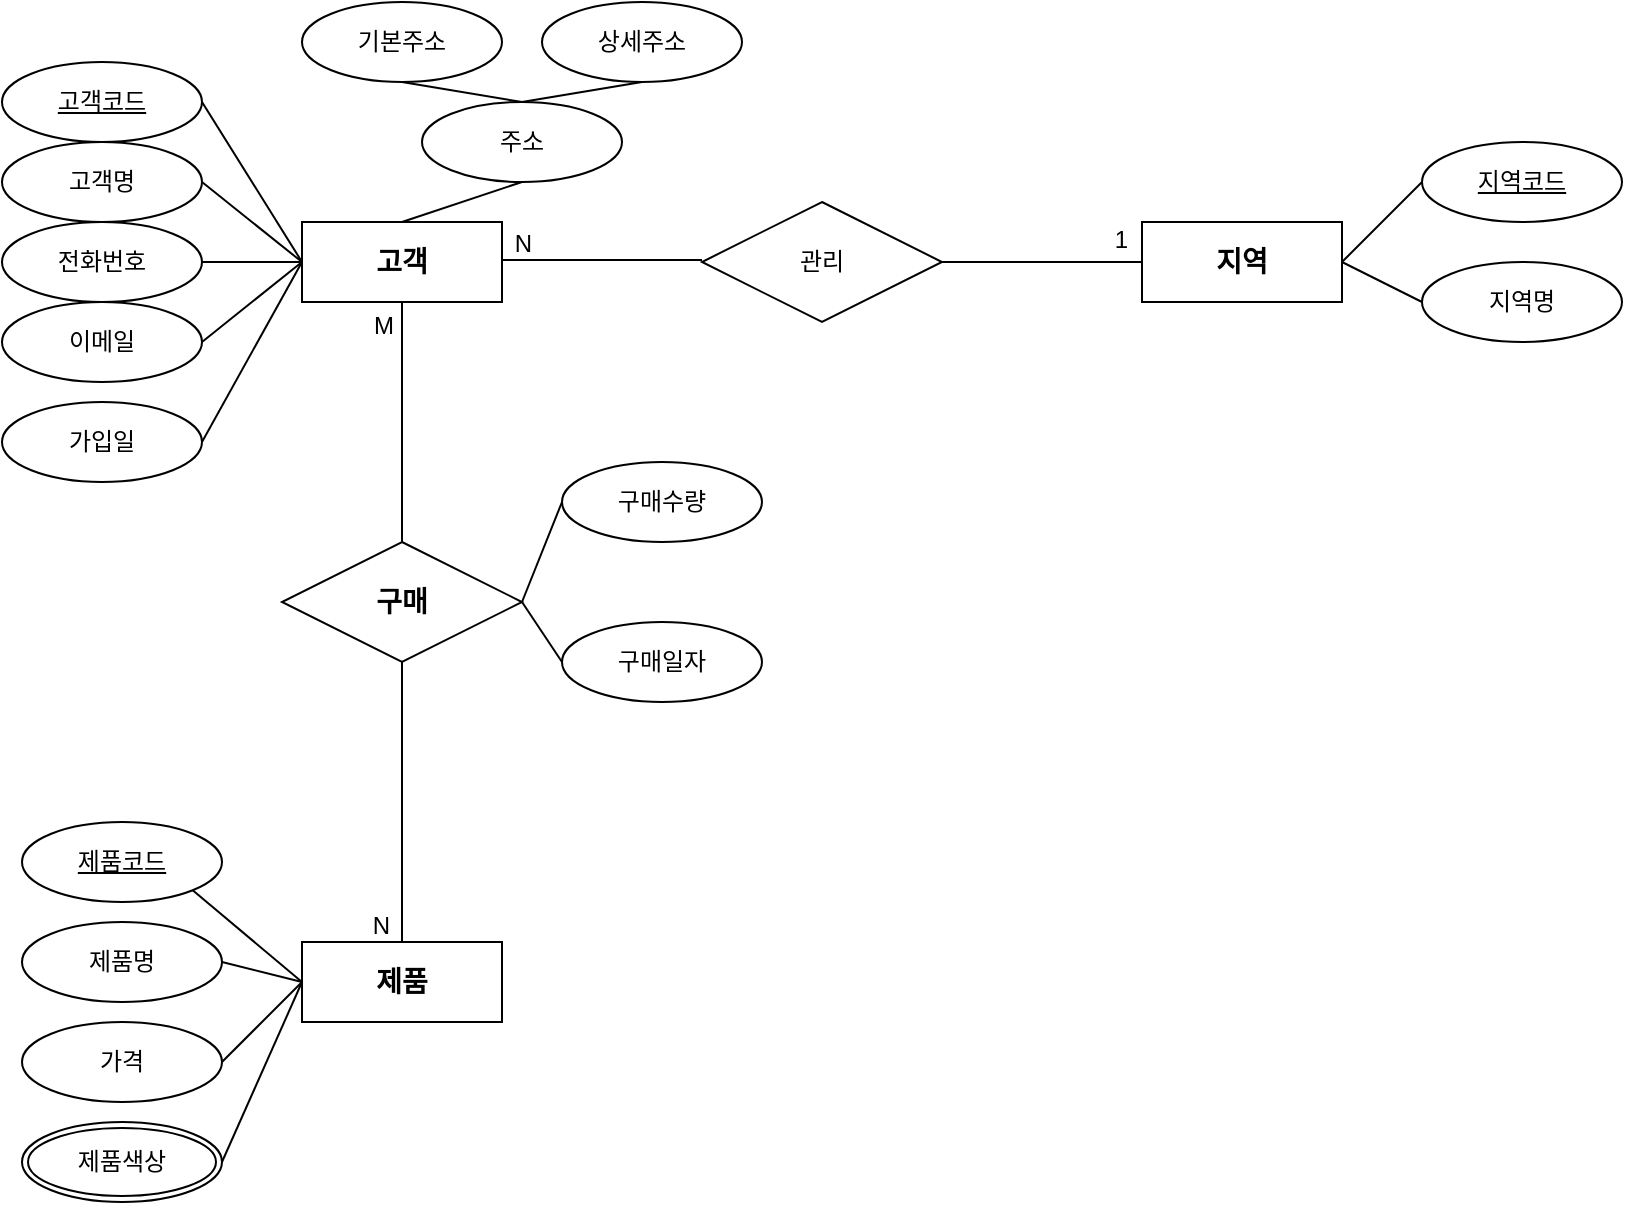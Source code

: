 <mxfile version="23.0.1" type="github">
  <diagram name="페이지-1" id="blw_2vsUONr5I8it-xv6">
    <mxGraphModel dx="1434" dy="772" grid="1" gridSize="10" guides="1" tooltips="1" connect="1" arrows="1" fold="1" page="1" pageScale="1" pageWidth="827" pageHeight="1169" math="0" shadow="0">
      <root>
        <mxCell id="0" />
        <mxCell id="1" parent="0" />
        <mxCell id="TNY04QJnCDQn0rGAYioD-1" value="&lt;font style=&quot;font-size: 14px;&quot;&gt;&lt;b&gt;고객&lt;/b&gt;&lt;/font&gt;" style="whiteSpace=wrap;html=1;align=center;" vertex="1" parent="1">
          <mxGeometry x="160" y="160" width="100" height="40" as="geometry" />
        </mxCell>
        <mxCell id="TNY04QJnCDQn0rGAYioD-2" value="&lt;font style=&quot;font-size: 14px;&quot;&gt;&lt;b&gt;지역&lt;/b&gt;&lt;/font&gt;" style="whiteSpace=wrap;html=1;align=center;" vertex="1" parent="1">
          <mxGeometry x="580" y="160" width="100" height="40" as="geometry" />
        </mxCell>
        <mxCell id="TNY04QJnCDQn0rGAYioD-3" value="&lt;font style=&quot;font-size: 14px;&quot;&gt;&lt;b&gt;제품&lt;/b&gt;&lt;/font&gt;" style="whiteSpace=wrap;html=1;align=center;" vertex="1" parent="1">
          <mxGeometry x="160" y="520" width="100" height="40" as="geometry" />
        </mxCell>
        <mxCell id="TNY04QJnCDQn0rGAYioD-5" value="고객코드" style="ellipse;whiteSpace=wrap;html=1;align=center;fontStyle=4;" vertex="1" parent="1">
          <mxGeometry x="10" y="80" width="100" height="40" as="geometry" />
        </mxCell>
        <mxCell id="TNY04QJnCDQn0rGAYioD-6" value="고객명" style="ellipse;whiteSpace=wrap;html=1;align=center;" vertex="1" parent="1">
          <mxGeometry x="10" y="120" width="100" height="40" as="geometry" />
        </mxCell>
        <mxCell id="TNY04QJnCDQn0rGAYioD-8" value="전화번호" style="ellipse;whiteSpace=wrap;html=1;align=center;" vertex="1" parent="1">
          <mxGeometry x="10" y="160" width="100" height="40" as="geometry" />
        </mxCell>
        <mxCell id="TNY04QJnCDQn0rGAYioD-9" value="이메일" style="ellipse;whiteSpace=wrap;html=1;align=center;" vertex="1" parent="1">
          <mxGeometry x="10" y="200" width="100" height="40" as="geometry" />
        </mxCell>
        <mxCell id="TNY04QJnCDQn0rGAYioD-10" value="주소" style="ellipse;whiteSpace=wrap;html=1;align=center;" vertex="1" parent="1">
          <mxGeometry x="220" y="100" width="100" height="40" as="geometry" />
        </mxCell>
        <mxCell id="TNY04QJnCDQn0rGAYioD-11" value="가입일" style="ellipse;whiteSpace=wrap;html=1;align=center;" vertex="1" parent="1">
          <mxGeometry x="10" y="250" width="100" height="40" as="geometry" />
        </mxCell>
        <mxCell id="TNY04QJnCDQn0rGAYioD-12" value="" style="endArrow=none;html=1;rounded=0;exitX=1;exitY=0.5;exitDx=0;exitDy=0;entryX=0;entryY=0.5;entryDx=0;entryDy=0;" edge="1" parent="1" source="TNY04QJnCDQn0rGAYioD-5" target="TNY04QJnCDQn0rGAYioD-1">
          <mxGeometry relative="1" as="geometry">
            <mxPoint x="300" y="400" as="sourcePoint" />
            <mxPoint x="130" y="180" as="targetPoint" />
          </mxGeometry>
        </mxCell>
        <mxCell id="TNY04QJnCDQn0rGAYioD-13" value="" style="endArrow=none;html=1;rounded=0;exitX=1;exitY=0.5;exitDx=0;exitDy=0;entryX=0;entryY=0.5;entryDx=0;entryDy=0;" edge="1" parent="1" source="TNY04QJnCDQn0rGAYioD-6" target="TNY04QJnCDQn0rGAYioD-1">
          <mxGeometry relative="1" as="geometry">
            <mxPoint x="110" y="140" as="sourcePoint" />
            <mxPoint x="160" y="220" as="targetPoint" />
          </mxGeometry>
        </mxCell>
        <mxCell id="TNY04QJnCDQn0rGAYioD-14" value="" style="endArrow=none;html=1;rounded=0;entryX=0;entryY=0.5;entryDx=0;entryDy=0;" edge="1" parent="1" target="TNY04QJnCDQn0rGAYioD-1">
          <mxGeometry relative="1" as="geometry">
            <mxPoint x="110" y="180" as="sourcePoint" />
            <mxPoint x="160" y="220" as="targetPoint" />
          </mxGeometry>
        </mxCell>
        <mxCell id="TNY04QJnCDQn0rGAYioD-15" value="" style="endArrow=none;html=1;rounded=0;exitX=1;exitY=0.5;exitDx=0;exitDy=0;entryX=0;entryY=0.5;entryDx=0;entryDy=0;" edge="1" parent="1" source="TNY04QJnCDQn0rGAYioD-9" target="TNY04QJnCDQn0rGAYioD-1">
          <mxGeometry relative="1" as="geometry">
            <mxPoint x="110" y="220" as="sourcePoint" />
            <mxPoint x="160" y="260" as="targetPoint" />
          </mxGeometry>
        </mxCell>
        <mxCell id="TNY04QJnCDQn0rGAYioD-16" value="" style="endArrow=none;html=1;rounded=0;exitX=0.5;exitY=1;exitDx=0;exitDy=0;entryX=0.5;entryY=0;entryDx=0;entryDy=0;" edge="1" parent="1" source="TNY04QJnCDQn0rGAYioD-10" target="TNY04QJnCDQn0rGAYioD-1">
          <mxGeometry relative="1" as="geometry">
            <mxPoint x="110" y="260" as="sourcePoint" />
            <mxPoint x="160" y="300" as="targetPoint" />
          </mxGeometry>
        </mxCell>
        <mxCell id="TNY04QJnCDQn0rGAYioD-17" value="" style="endArrow=none;html=1;rounded=0;entryX=0;entryY=0.5;entryDx=0;entryDy=0;exitX=1;exitY=0.5;exitDx=0;exitDy=0;" edge="1" parent="1" source="TNY04QJnCDQn0rGAYioD-11" target="TNY04QJnCDQn0rGAYioD-1">
          <mxGeometry relative="1" as="geometry">
            <mxPoint x="110" y="300" as="sourcePoint" />
            <mxPoint x="160" y="180" as="targetPoint" />
          </mxGeometry>
        </mxCell>
        <mxCell id="TNY04QJnCDQn0rGAYioD-18" value="지역코드" style="ellipse;whiteSpace=wrap;html=1;align=center;fontStyle=4;" vertex="1" parent="1">
          <mxGeometry x="720" y="120" width="100" height="40" as="geometry" />
        </mxCell>
        <mxCell id="TNY04QJnCDQn0rGAYioD-19" value="지역명" style="ellipse;whiteSpace=wrap;html=1;align=center;" vertex="1" parent="1">
          <mxGeometry x="720" y="180" width="100" height="40" as="geometry" />
        </mxCell>
        <mxCell id="TNY04QJnCDQn0rGAYioD-20" value="" style="endArrow=none;html=1;rounded=0;entryX=0;entryY=0.5;entryDx=0;entryDy=0;exitX=1;exitY=0.5;exitDx=0;exitDy=0;" edge="1" parent="1" source="TNY04QJnCDQn0rGAYioD-2" target="TNY04QJnCDQn0rGAYioD-18">
          <mxGeometry relative="1" as="geometry">
            <mxPoint x="330" y="400" as="sourcePoint" />
            <mxPoint x="490" y="400" as="targetPoint" />
          </mxGeometry>
        </mxCell>
        <mxCell id="TNY04QJnCDQn0rGAYioD-21" value="" style="endArrow=none;html=1;rounded=0;entryX=0;entryY=0.5;entryDx=0;entryDy=0;exitX=1;exitY=0.5;exitDx=0;exitDy=0;" edge="1" parent="1" source="TNY04QJnCDQn0rGAYioD-2" target="TNY04QJnCDQn0rGAYioD-19">
          <mxGeometry relative="1" as="geometry">
            <mxPoint x="690" y="190" as="sourcePoint" />
            <mxPoint x="730" y="150" as="targetPoint" />
          </mxGeometry>
        </mxCell>
        <mxCell id="TNY04QJnCDQn0rGAYioD-22" value="상세주소" style="ellipse;whiteSpace=wrap;html=1;align=center;" vertex="1" parent="1">
          <mxGeometry x="280" y="50" width="100" height="40" as="geometry" />
        </mxCell>
        <mxCell id="TNY04QJnCDQn0rGAYioD-23" value="기본주소" style="ellipse;whiteSpace=wrap;html=1;align=center;" vertex="1" parent="1">
          <mxGeometry x="160" y="50" width="100" height="40" as="geometry" />
        </mxCell>
        <mxCell id="TNY04QJnCDQn0rGAYioD-24" value="" style="endArrow=none;html=1;rounded=0;exitX=0.5;exitY=1;exitDx=0;exitDy=0;entryX=0.5;entryY=0;entryDx=0;entryDy=0;" edge="1" parent="1" source="TNY04QJnCDQn0rGAYioD-23" target="TNY04QJnCDQn0rGAYioD-10">
          <mxGeometry relative="1" as="geometry">
            <mxPoint x="330" y="400" as="sourcePoint" />
            <mxPoint x="490" y="400" as="targetPoint" />
          </mxGeometry>
        </mxCell>
        <mxCell id="TNY04QJnCDQn0rGAYioD-25" value="" style="endArrow=none;html=1;rounded=0;exitX=0.5;exitY=1;exitDx=0;exitDy=0;entryX=0.5;entryY=0;entryDx=0;entryDy=0;" edge="1" parent="1" source="TNY04QJnCDQn0rGAYioD-22" target="TNY04QJnCDQn0rGAYioD-10">
          <mxGeometry relative="1" as="geometry">
            <mxPoint x="220" y="100" as="sourcePoint" />
            <mxPoint x="280" y="110" as="targetPoint" />
          </mxGeometry>
        </mxCell>
        <mxCell id="TNY04QJnCDQn0rGAYioD-26" value="제품코드" style="ellipse;whiteSpace=wrap;html=1;align=center;fontStyle=4;" vertex="1" parent="1">
          <mxGeometry x="20" y="460" width="100" height="40" as="geometry" />
        </mxCell>
        <mxCell id="TNY04QJnCDQn0rGAYioD-27" value="제품명" style="ellipse;whiteSpace=wrap;html=1;align=center;" vertex="1" parent="1">
          <mxGeometry x="20" y="510" width="100" height="40" as="geometry" />
        </mxCell>
        <mxCell id="TNY04QJnCDQn0rGAYioD-28" value="가격" style="ellipse;whiteSpace=wrap;html=1;align=center;" vertex="1" parent="1">
          <mxGeometry x="20" y="560" width="100" height="40" as="geometry" />
        </mxCell>
        <mxCell id="TNY04QJnCDQn0rGAYioD-29" value="제품색상" style="ellipse;shape=doubleEllipse;margin=3;whiteSpace=wrap;html=1;align=center;" vertex="1" parent="1">
          <mxGeometry x="20" y="610" width="100" height="40" as="geometry" />
        </mxCell>
        <mxCell id="TNY04QJnCDQn0rGAYioD-30" value="" style="endArrow=none;html=1;rounded=0;entryX=0;entryY=0.5;entryDx=0;entryDy=0;exitX=1;exitY=1;exitDx=0;exitDy=0;" edge="1" parent="1" source="TNY04QJnCDQn0rGAYioD-26" target="TNY04QJnCDQn0rGAYioD-3">
          <mxGeometry relative="1" as="geometry">
            <mxPoint x="330" y="400" as="sourcePoint" />
            <mxPoint x="490" y="400" as="targetPoint" />
          </mxGeometry>
        </mxCell>
        <mxCell id="TNY04QJnCDQn0rGAYioD-31" value="" style="endArrow=none;html=1;rounded=0;exitX=1;exitY=0.5;exitDx=0;exitDy=0;" edge="1" parent="1" source="TNY04QJnCDQn0rGAYioD-27">
          <mxGeometry relative="1" as="geometry">
            <mxPoint x="115" y="504" as="sourcePoint" />
            <mxPoint x="160" y="540" as="targetPoint" />
          </mxGeometry>
        </mxCell>
        <mxCell id="TNY04QJnCDQn0rGAYioD-33" value="" style="endArrow=none;html=1;rounded=0;exitX=1;exitY=0.5;exitDx=0;exitDy=0;entryX=0;entryY=0.5;entryDx=0;entryDy=0;" edge="1" parent="1" source="TNY04QJnCDQn0rGAYioD-28" target="TNY04QJnCDQn0rGAYioD-3">
          <mxGeometry relative="1" as="geometry">
            <mxPoint x="330" y="400" as="sourcePoint" />
            <mxPoint x="490" y="400" as="targetPoint" />
          </mxGeometry>
        </mxCell>
        <mxCell id="TNY04QJnCDQn0rGAYioD-34" value="" style="endArrow=none;html=1;rounded=0;exitX=1;exitY=0.5;exitDx=0;exitDy=0;entryX=0;entryY=0.5;entryDx=0;entryDy=0;" edge="1" parent="1" source="TNY04QJnCDQn0rGAYioD-29" target="TNY04QJnCDQn0rGAYioD-3">
          <mxGeometry relative="1" as="geometry">
            <mxPoint x="330" y="400" as="sourcePoint" />
            <mxPoint x="490" y="400" as="targetPoint" />
          </mxGeometry>
        </mxCell>
        <mxCell id="TNY04QJnCDQn0rGAYioD-35" value="관리" style="shape=rhombus;perimeter=rhombusPerimeter;whiteSpace=wrap;html=1;align=center;" vertex="1" parent="1">
          <mxGeometry x="360" y="150" width="120" height="60" as="geometry" />
        </mxCell>
        <mxCell id="TNY04QJnCDQn0rGAYioD-36" value="" style="endArrow=none;html=1;rounded=0;entryX=0;entryY=0.5;entryDx=0;entryDy=0;" edge="1" parent="1" target="TNY04QJnCDQn0rGAYioD-2">
          <mxGeometry relative="1" as="geometry">
            <mxPoint x="480" y="180" as="sourcePoint" />
            <mxPoint x="570" y="180" as="targetPoint" />
          </mxGeometry>
        </mxCell>
        <mxCell id="TNY04QJnCDQn0rGAYioD-37" value="1" style="resizable=0;html=1;whiteSpace=wrap;align=right;verticalAlign=bottom;" connectable="0" vertex="1" parent="TNY04QJnCDQn0rGAYioD-36">
          <mxGeometry x="1" relative="1" as="geometry">
            <mxPoint x="-6" y="-3" as="offset" />
          </mxGeometry>
        </mxCell>
        <mxCell id="TNY04QJnCDQn0rGAYioD-38" value="" style="endArrow=none;html=1;rounded=0;" edge="1" parent="1">
          <mxGeometry relative="1" as="geometry">
            <mxPoint x="360" y="179" as="sourcePoint" />
            <mxPoint x="260" y="179" as="targetPoint" />
          </mxGeometry>
        </mxCell>
        <mxCell id="TNY04QJnCDQn0rGAYioD-39" value="N" style="resizable=0;html=1;whiteSpace=wrap;align=right;verticalAlign=bottom;" connectable="0" vertex="1" parent="TNY04QJnCDQn0rGAYioD-38">
          <mxGeometry x="1" relative="1" as="geometry">
            <mxPoint x="16" as="offset" />
          </mxGeometry>
        </mxCell>
        <mxCell id="TNY04QJnCDQn0rGAYioD-41" value="" style="endArrow=none;html=1;rounded=0;exitX=0.5;exitY=1;exitDx=0;exitDy=0;entryX=0.5;entryY=0;entryDx=0;entryDy=0;" edge="1" parent="1" source="TNY04QJnCDQn0rGAYioD-1" target="TNY04QJnCDQn0rGAYioD-3">
          <mxGeometry relative="1" as="geometry">
            <mxPoint x="330" y="400" as="sourcePoint" />
            <mxPoint x="490" y="400" as="targetPoint" />
          </mxGeometry>
        </mxCell>
        <mxCell id="TNY04QJnCDQn0rGAYioD-42" value="M" style="resizable=0;html=1;whiteSpace=wrap;align=left;verticalAlign=bottom;" connectable="0" vertex="1" parent="TNY04QJnCDQn0rGAYioD-41">
          <mxGeometry x="-1" relative="1" as="geometry">
            <mxPoint x="-16" y="20" as="offset" />
          </mxGeometry>
        </mxCell>
        <mxCell id="TNY04QJnCDQn0rGAYioD-43" value="N" style="resizable=0;html=1;whiteSpace=wrap;align=right;verticalAlign=bottom;" connectable="0" vertex="1" parent="TNY04QJnCDQn0rGAYioD-41">
          <mxGeometry x="1" relative="1" as="geometry">
            <mxPoint x="-5" as="offset" />
          </mxGeometry>
        </mxCell>
        <mxCell id="TNY04QJnCDQn0rGAYioD-40" value="&lt;b&gt;&lt;font style=&quot;font-size: 14px;&quot;&gt;구매&lt;/font&gt;&lt;/b&gt;" style="shape=rhombus;perimeter=rhombusPerimeter;whiteSpace=wrap;html=1;align=center;" vertex="1" parent="1">
          <mxGeometry x="150" y="320" width="120" height="60" as="geometry" />
        </mxCell>
        <mxCell id="TNY04QJnCDQn0rGAYioD-44" value="구매수량" style="ellipse;whiteSpace=wrap;html=1;align=center;" vertex="1" parent="1">
          <mxGeometry x="290" y="280" width="100" height="40" as="geometry" />
        </mxCell>
        <mxCell id="TNY04QJnCDQn0rGAYioD-45" value="구매일자" style="ellipse;whiteSpace=wrap;html=1;align=center;" vertex="1" parent="1">
          <mxGeometry x="290" y="360" width="100" height="40" as="geometry" />
        </mxCell>
        <mxCell id="TNY04QJnCDQn0rGAYioD-46" value="" style="endArrow=none;html=1;rounded=0;exitX=1;exitY=0.5;exitDx=0;exitDy=0;entryX=0;entryY=0.5;entryDx=0;entryDy=0;" edge="1" parent="1" source="TNY04QJnCDQn0rGAYioD-40" target="TNY04QJnCDQn0rGAYioD-44">
          <mxGeometry relative="1" as="geometry">
            <mxPoint x="330" y="400" as="sourcePoint" />
            <mxPoint x="490" y="400" as="targetPoint" />
          </mxGeometry>
        </mxCell>
        <mxCell id="TNY04QJnCDQn0rGAYioD-47" value="" style="endArrow=none;html=1;rounded=0;exitX=1;exitY=0.5;exitDx=0;exitDy=0;entryX=0;entryY=0.5;entryDx=0;entryDy=0;" edge="1" parent="1" source="TNY04QJnCDQn0rGAYioD-40" target="TNY04QJnCDQn0rGAYioD-45">
          <mxGeometry relative="1" as="geometry">
            <mxPoint x="330" y="400" as="sourcePoint" />
            <mxPoint x="490" y="400" as="targetPoint" />
          </mxGeometry>
        </mxCell>
      </root>
    </mxGraphModel>
  </diagram>
</mxfile>
